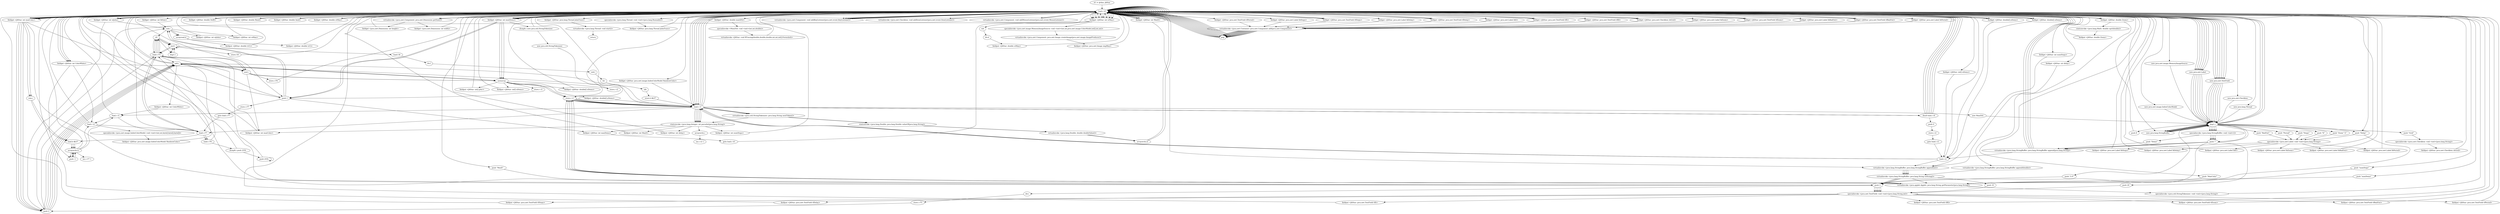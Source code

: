 digraph "" {
    "r0 := @this: J4Star"
    "load.r r0"
    "r0 := @this: J4Star"->"load.r r0";
    "load.r r0"->"load.r r0";
    "virtualinvoke <java.awt.Component: java.awt.Dimension getSize()>"
    "load.r r0"->"virtualinvoke <java.awt.Component: java.awt.Dimension getSize()>";
    "fieldget <java.awt.Dimension: int height>"
    "virtualinvoke <java.awt.Component: java.awt.Dimension getSize()>"->"fieldget <java.awt.Dimension: int height>";
    "fieldget <java.awt.Dimension: int height>"->"load.r r0";
    "fieldget <J4Star: int lbSize>"
    "load.r r0"->"fieldget <J4Star: int lbSize>";
    "sub.i"
    "fieldget <J4Star: int lbSize>"->"sub.i";
    "fieldput <J4Star: int wJulia>"
    "sub.i"->"fieldput <J4Star: int wJulia>";
    "fieldput <J4Star: int wJulia>"->"load.r r0";
    "load.r r0"->"load.r r0";
    "load.r r0"->"virtualinvoke <java.awt.Component: java.awt.Dimension getSize()>";
    "fieldget <java.awt.Dimension: int width>"
    "virtualinvoke <java.awt.Component: java.awt.Dimension getSize()>"->"fieldget <java.awt.Dimension: int width>";
    "fieldget <java.awt.Dimension: int width>"->"load.r r0";
    "fieldget <J4Star: int wJulia>"
    "load.r r0"->"fieldget <J4Star: int wJulia>";
    "fieldget <J4Star: int wJulia>"->"sub.i";
    "fieldput <J4Star: int wMan>"
    "sub.i"->"fieldput <J4Star: int wMan>";
    "fieldput <J4Star: int wMan>"->"load.r r0";
    "load.r r0"->"load.r r0";
    "load.r r0"->"fieldget <J4Star: int wJulia>";
    "fieldget <J4Star: int wJulia>"->"load.r r0";
    "load.r r0"->"fieldget <J4Star: int wJulia>";
    "push 2"
    "fieldget <J4Star: int wJulia>"->"push 2";
    "add.i"
    "push 2"->"add.i";
    "mul.i"
    "add.i"->"mul.i";
    "newarray"
    "mul.i"->"newarray";
    "fieldput <J4Star: int[] pArr>"
    "newarray"->"fieldput <J4Star: int[] pArr>";
    "fieldput <J4Star: int[] pArr>"->"load.r r0";
    "push \"MaxIt\""
    "load.r r0"->"push \"MaxIt\"";
    "virtualinvoke <java.applet.Applet: java.lang.String getParameter(java.lang.String)>"
    "push \"MaxIt\""->"virtualinvoke <java.applet.Applet: java.lang.String getParameter(java.lang.String)>";
    "store.r r1"
    "virtualinvoke <java.applet.Applet: java.lang.String getParameter(java.lang.String)>"->"store.r r1";
    "load.r r1"
    "store.r r1"->"load.r r1";
    "ifnull load.r r0"
    "load.r r1"->"ifnull load.r r0";
    "ifnull load.r r0"->"load.r r0";
    "load.r r0"->"load.r r1";
    "staticinvoke <java.lang.Integer: int parseInt(java.lang.String)>"
    "load.r r1"->"staticinvoke <java.lang.Integer: int parseInt(java.lang.String)>";
    "fieldput <J4Star: int MaxIt>"
    "staticinvoke <java.lang.Integer: int parseInt(java.lang.String)>"->"fieldput <J4Star: int MaxIt>";
    "fieldput <J4Star: int MaxIt>"->"load.r r0";
    "push \"MaxColor\""
    "load.r r0"->"push \"MaxColor\"";
    "push \"MaxColor\""->"virtualinvoke <java.applet.Applet: java.lang.String getParameter(java.lang.String)>";
    "virtualinvoke <java.applet.Applet: java.lang.String getParameter(java.lang.String)>"->"store.r r1";
    "store.r r1"->"load.r r1";
    "load.r r1"->"ifnull load.r r0";
    "ifnull load.r r0"->"load.r r0";
    "load.r r0"->"load.r r1";
    "load.r r1"->"staticinvoke <java.lang.Integer: int parseInt(java.lang.String)>";
    "fieldput <J4Star: int maxColor>"
    "staticinvoke <java.lang.Integer: int parseInt(java.lang.String)>"->"fieldput <J4Star: int maxColor>";
    "fieldput <J4Star: int maxColor>"->"load.r r0";
    "push \"Delay\""
    "load.r r0"->"push \"Delay\"";
    "push \"Delay\""->"virtualinvoke <java.applet.Applet: java.lang.String getParameter(java.lang.String)>";
    "virtualinvoke <java.applet.Applet: java.lang.String getParameter(java.lang.String)>"->"store.r r1";
    "store.r r1"->"load.r r1";
    "load.r r1"->"ifnull load.r r0";
    "ifnull load.r r0"->"load.r r0";
    "load.r r0"->"load.r r1";
    "load.r r1"->"staticinvoke <java.lang.Integer: int parseInt(java.lang.String)>";
    "fieldput <J4Star: int delay>"
    "staticinvoke <java.lang.Integer: int parseInt(java.lang.String)>"->"fieldput <J4Star: int delay>";
    "fieldput <J4Star: int delay>"->"load.r r0";
    "push \"numSteps\""
    "load.r r0"->"push \"numSteps\"";
    "push \"numSteps\""->"virtualinvoke <java.applet.Applet: java.lang.String getParameter(java.lang.String)>";
    "virtualinvoke <java.applet.Applet: java.lang.String getParameter(java.lang.String)>"->"store.r r1";
    "store.r r1"->"load.r r1";
    "load.r r1"->"ifnull load.r r0";
    "ifnull load.r r0"->"load.r r0";
    "load.r r0"->"load.r r1";
    "load.r r1"->"staticinvoke <java.lang.Integer: int parseInt(java.lang.String)>";
    "fieldput <J4Star: int numSteps>"
    "staticinvoke <java.lang.Integer: int parseInt(java.lang.String)>"->"fieldput <J4Star: int numSteps>";
    "fieldput <J4Star: int numSteps>"->"load.r r0";
    "push \"maxDemo\""
    "load.r r0"->"push \"maxDemo\"";
    "push \"maxDemo\""->"virtualinvoke <java.applet.Applet: java.lang.String getParameter(java.lang.String)>";
    "virtualinvoke <java.applet.Applet: java.lang.String getParameter(java.lang.String)>"->"store.r r1";
    "store.r r1"->"load.r r1";
    "load.r r1"->"ifnull load.r r0";
    "ifnull load.r r0"->"load.r r0";
    "load.r r0"->"load.r r1";
    "load.r r1"->"staticinvoke <java.lang.Integer: int parseInt(java.lang.String)>";
    "fieldput <J4Star: int maxDemo>"
    "staticinvoke <java.lang.Integer: int parseInt(java.lang.String)>"->"fieldput <J4Star: int maxDemo>";
    "goto load.r r0"
    "fieldput <J4Star: int maxDemo>"->"goto load.r r0";
    "goto load.r r0"->"load.r r0";
    "load.r r0"->"load.r r0";
    "fieldget <J4Star: int maxDemo>"
    "load.r r0"->"fieldget <J4Star: int maxDemo>";
    "fieldget <J4Star: int maxDemo>"->"newarray";
    "fieldput <J4Star: int[] nDemo>"
    "newarray"->"fieldput <J4Star: int[] nDemo>";
    "fieldput <J4Star: int[] nDemo>"->"load.r r0";
    "load.r r0"->"load.r r0";
    "load.r r0"->"fieldget <J4Star: int maxDemo>";
    "fieldget <J4Star: int maxDemo>"->"newarray";
    "fieldput <J4Star: double[] xDemo>"
    "newarray"->"fieldput <J4Star: double[] xDemo>";
    "fieldput <J4Star: double[] xDemo>"->"load.r r0";
    "load.r r0"->"load.r r0";
    "load.r r0"->"fieldget <J4Star: int maxDemo>";
    "fieldget <J4Star: int maxDemo>"->"newarray";
    "fieldput <J4Star: double[] yDemo>"
    "newarray"->"fieldput <J4Star: double[] yDemo>";
    "fieldput <J4Star: double[] yDemo>"->"load.r r1";
    "load.r r1"->"ifnull load.r r0";
    "push 0"
    "ifnull load.r r0"->"push 0";
    "store.i r2"
    "push 0"->"store.i r2";
    "goto load.i r2"
    "store.i r2"->"goto load.i r2";
    "load.i r2"
    "goto load.i r2"->"load.i r2";
    "load.i r2"->"load.r r0";
    "load.r r0"->"fieldget <J4Star: int maxDemo>";
    "ifcmplt.i new java.util.StringTokenizer"
    "fieldget <J4Star: int maxDemo>"->"ifcmplt.i new java.util.StringTokenizer";
    "ifcmplt.i new java.util.StringTokenizer"->"load.r r0";
    "load.r r0"->"load.r r0";
    "fieldget <J4Star: double[] xDemo>"
    "load.r r0"->"fieldget <J4Star: double[] xDemo>";
    "fieldget <J4Star: double[] xDemo>"->"load.r r0";
    "load.r r0"->"fieldget <J4Star: int maxDemo>";
    "push 1"
    "fieldget <J4Star: int maxDemo>"->"push 1";
    "push 1"->"sub.i";
    "arrayread.d"
    "sub.i"->"arrayread.d";
    "fieldput <J4Star: double trCr>"
    "arrayread.d"->"fieldput <J4Star: double trCr>";
    "fieldput <J4Star: double trCr>"->"load.r r0";
    "load.r r0"->"load.r r0";
    "fieldget <J4Star: double[] yDemo>"
    "load.r r0"->"fieldget <J4Star: double[] yDemo>";
    "fieldget <J4Star: double[] yDemo>"->"load.r r0";
    "load.r r0"->"fieldget <J4Star: int maxDemo>";
    "fieldget <J4Star: int maxDemo>"->"push 1";
    "push 1"->"sub.i";
    "sub.i"->"arrayread.d";
    "fieldput <J4Star: double trCi>"
    "arrayread.d"->"fieldput <J4Star: double trCi>";
    "fieldput <J4Star: double trCi>"->"load.r r0";
    "fieldget <J4Star: int maxColor>"
    "load.r r0"->"fieldget <J4Star: int maxColor>";
    "push 3"
    "fieldget <J4Star: int maxColor>"->"push 3";
    "div.i"
    "push 3"->"div.i";
    "store.i i75"
    "div.i"->"store.i i75";
    "store.i i75"->"push 2";
    "load.i i75"
    "push 2"->"load.i i75";
    "load.i i75"->"mul.i";
    "store.i i76"
    "mul.i"->"store.i i76";
    "store.i i76"->"load.r r0";
    "load.r r0"->"push 3";
    "push 3"->"load.i i75";
    "load.i i75"->"mul.i";
    "mul.i"->"fieldput <J4Star: int maxColor>";
    "fieldput <J4Star: int maxColor>"->"load.i i75";
    "i2l"
    "load.i i75"->"i2l";
    "i2l"->"load.i i75";
    "load.i i75"->"i2l";
    "mul.l"
    "i2l"->"mul.l";
    "mul.l"->"load.i i75";
    "load.i i75"->"i2l";
    "i2l"->"mul.l";
    "mul.l"->"load.i i75";
    "load.i i75"->"i2l";
    "i2l"->"mul.l";
    "store.l l0"
    "mul.l"->"store.l l0";
    "store.l l0"->"load.r r0";
    "load.r r0"->"fieldget <J4Star: int maxColor>";
    "fieldget <J4Star: int maxColor>"->"push 2";
    "push 2"->"add.i";
    "add.i"->"newarray";
    "newarray"->"store.r r1";
    "store.r r1"->"load.r r0";
    "load.r r0"->"fieldget <J4Star: int maxColor>";
    "fieldget <J4Star: int maxColor>"->"push 2";
    "push 2"->"add.i";
    "add.i"->"newarray";
    "store.r r2"
    "newarray"->"store.r r2";
    "store.r r2"->"load.r r0";
    "load.r r0"->"fieldget <J4Star: int maxColor>";
    "fieldget <J4Star: int maxColor>"->"push 2";
    "push 2"->"add.i";
    "add.i"->"newarray";
    "store.r r3"
    "newarray"->"store.r r3";
    "store.r r3"->"push 1";
    "store.i i77"
    "push 1"->"store.i i77";
    "goto load.i i77"
    "store.i i77"->"goto load.i i77";
    "load.i i77"
    "goto load.i i77"->"load.i i77";
    "load.i i76"
    "load.i i77"->"load.i i76";
    "ifcmplt.i push 255L"
    "load.i i76"->"ifcmplt.i push 255L";
    "ifcmplt.i push 255L"->"load.r r0";
    "load.r r0"->"load.r r0";
    "load.r r0"->"fieldget <J4Star: int maxColor>";
    "fieldget <J4Star: int maxColor>"->"push 1";
    "push 1"->"add.i";
    "fieldput <J4Star: int ColorWhite>"
    "add.i"->"fieldput <J4Star: int ColorWhite>";
    "load.r r3"
    "fieldput <J4Star: int ColorWhite>"->"load.r r3";
    "load.r r3"->"load.r r0";
    "fieldget <J4Star: int ColorWhite>"
    "load.r r0"->"fieldget <J4Star: int ColorWhite>";
    "load.r r2"
    "fieldget <J4Star: int ColorWhite>"->"load.r r2";
    "load.r r2"->"load.r r0";
    "load.r r0"->"fieldget <J4Star: int ColorWhite>";
    "fieldget <J4Star: int ColorWhite>"->"load.r r1";
    "load.r r1"->"load.r r0";
    "load.r r0"->"fieldget <J4Star: int ColorWhite>";
    "push -1"
    "fieldget <J4Star: int ColorWhite>"->"push -1";
    "arraywrite.b"
    "push -1"->"arraywrite.b";
    "arraywrite.b"->"push -1";
    "push -1"->"arraywrite.b";
    "arraywrite.b"->"push -1";
    "push -1"->"arraywrite.b";
    "arraywrite.b"->"load.r r0";
    "new java.awt.image.IndexColorModel"
    "load.r r0"->"new java.awt.image.IndexColorModel";
    "dup1.r"
    "new java.awt.image.IndexColorModel"->"dup1.r";
    "push 8"
    "dup1.r"->"push 8";
    "push 8"->"load.r r0";
    "load.r r0"->"fieldget <J4Star: int maxColor>";
    "fieldget <J4Star: int maxColor>"->"push 2";
    "push 2"->"add.i";
    "add.i"->"load.r r1";
    "load.r r1"->"load.r r3";
    "load.r r3"->"load.r r2";
    "specialinvoke <java.awt.image.IndexColorModel: void <init>(int,int,byte[],byte[],byte[])>"
    "load.r r2"->"specialinvoke <java.awt.image.IndexColorModel: void <init>(int,int,byte[],byte[],byte[])>";
    "fieldput <J4Star: java.awt.image.IndexColorModel RainbowColor>"
    "specialinvoke <java.awt.image.IndexColorModel: void <init>(int,int,byte[],byte[],byte[])>"->"fieldput <J4Star: java.awt.image.IndexColorModel RainbowColor>";
    "fieldput <J4Star: java.awt.image.IndexColorModel RainbowColor>"->"load.r r0";
    "load.r r0"->"load.r r0";
    "fieldget <J4Star: double DelR>"
    "load.r r0"->"fieldget <J4Star: double DelR>";
    "fieldget <J4Star: double DelR>"->"load.r r0";
    "fieldget <J4Star: int wMan>"
    "load.r r0"->"fieldget <J4Star: int wMan>";
    "i2d"
    "fieldget <J4Star: int wMan>"->"i2d";
    "div.d"
    "i2d"->"div.d";
    "fieldput <J4Star: double stMan>"
    "div.d"->"fieldput <J4Star: double stMan>";
    "fieldput <J4Star: double stMan>"->"load.r r0";
    "load.r r0"->"load.r r0";
    "fieldget <J4Star: double Rmid>"
    "load.r r0"->"fieldget <J4Star: double Rmid>";
    "fieldget <J4Star: double Rmid>"->"load.r r0";
    "fieldget <J4Star: double Imid>"
    "load.r r0"->"fieldget <J4Star: double Imid>";
    "fieldget <J4Star: double Imid>"->"load.r r0";
    "fieldget <J4Star: double stMan>"
    "load.r r0"->"fieldget <J4Star: double stMan>";
    "fieldget <J4Star: double stMan>"->"load.r r0";
    "load.r r0"->"fieldget <J4Star: int wMan>";
    "fieldget <J4Star: int wMan>"->"load.r r0";
    "load.r r0"->"fieldget <J4Star: int wMan>";
    "fieldget <J4Star: int wMan>"->"load.r r0";
    "load.r r0"->"fieldget <J4Star: int wMan>";
    "fieldget <J4Star: int wMan>"->"load.r r0";
    "load.r r0"->"fieldget <J4Star: int wMan>";
    "fieldget <J4Star: int wMan>"->"push 2";
    "push 2"->"add.i";
    "add.i"->"mul.i";
    "mul.i"->"newarray";
    "newarray"->"store.r r1";
    "store.r r1"->"load.r r1";
    "new ManZ4A"
    "load.r r1"->"new ManZ4A";
    "new ManZ4A"->"dup1.r";
    "dup1.r"->"load.r r0";
    "fieldget <J4Star: int MaxIt>"
    "load.r r0"->"fieldget <J4Star: int MaxIt>";
    "fieldget <J4Star: int MaxIt>"->"load.r r0";
    "load.r r0"->"fieldget <J4Star: int maxColor>";
    "fieldget <J4Star: int maxColor>"->"load.r r0";
    "fieldget <J4Star: double maxIZI2>"
    "load.r r0"->"fieldget <J4Star: double maxIZI2>";
    "specialinvoke <ManZ4A: void <init>(int,int,double)>"
    "fieldget <J4Star: double maxIZI2>"->"specialinvoke <ManZ4A: void <init>(int,int,double)>";
    "virtualinvoke <J4Star: void BTracing(double,double,double,int,int,int[],FormulaA)>"
    "specialinvoke <ManZ4A: void <init>(int,int,double)>"->"virtualinvoke <J4Star: void BTracing(double,double,double,int,int,int[],FormulaA)>";
    "virtualinvoke <J4Star: void BTracing(double,double,double,int,int,int[],FormulaA)>"->"load.r r0";
    "load.r r0"->"load.r r0";
    "new java.awt.image.MemoryImageSource"
    "load.r r0"->"new java.awt.image.MemoryImageSource";
    "new java.awt.image.MemoryImageSource"->"dup1.r";
    "dup1.r"->"load.r r0";
    "load.r r0"->"fieldget <J4Star: int wMan>";
    "fieldget <J4Star: int wMan>"->"load.r r0";
    "load.r r0"->"fieldget <J4Star: int wMan>";
    "fieldget <J4Star: int wMan>"->"load.r r0";
    "fieldget <J4Star: java.awt.image.IndexColorModel RainbowColor>"
    "load.r r0"->"fieldget <J4Star: java.awt.image.IndexColorModel RainbowColor>";
    "fieldget <J4Star: java.awt.image.IndexColorModel RainbowColor>"->"load.r r1";
    "load.r r1"->"load.r r0";
    "load.r r0"->"fieldget <J4Star: int wMan>";
    "fieldget <J4Star: int wMan>"->"load.r r0";
    "load.r r0"->"fieldget <J4Star: int wMan>";
    "specialinvoke <java.awt.image.MemoryImageSource: void <init>(int,int,java.awt.image.ColorModel,int[],int,int)>"
    "fieldget <J4Star: int wMan>"->"specialinvoke <java.awt.image.MemoryImageSource: void <init>(int,int,java.awt.image.ColorModel,int[],int,int)>";
    "virtualinvoke <java.awt.Component: java.awt.Image createImage(java.awt.image.ImageProducer)>"
    "specialinvoke <java.awt.image.MemoryImageSource: void <init>(int,int,java.awt.image.ColorModel,int[],int,int)>"->"virtualinvoke <java.awt.Component: java.awt.Image createImage(java.awt.image.ImageProducer)>";
    "fieldput <J4Star: java.awt.Image imgMan>"
    "virtualinvoke <java.awt.Component: java.awt.Image createImage(java.awt.image.ImageProducer)>"->"fieldput <J4Star: java.awt.Image imgMan>";
    "fieldput <J4Star: java.awt.Image imgMan>"->"load.r r0";
    "new java.awt.Label"
    "load.r r0"->"new java.awt.Label";
    "new java.awt.Label"->"dup1.r";
    "push \"Steps\""
    "dup1.r"->"push \"Steps\"";
    "specialinvoke <java.awt.Label: void <init>(java.lang.String)>"
    "push \"Steps\""->"specialinvoke <java.awt.Label: void <init>(java.lang.String)>";
    "fieldput <J4Star: java.awt.Label lbSteps>"
    "specialinvoke <java.awt.Label: void <init>(java.lang.String)>"->"fieldput <J4Star: java.awt.Label lbSteps>";
    "fieldput <J4Star: java.awt.Label lbSteps>"->"load.r r0";
    "load.r r0"->"load.r r0";
    "fieldget <J4Star: java.awt.Label lbSteps>"
    "load.r r0"->"fieldget <J4Star: java.awt.Label lbSteps>";
    "virtualinvoke <java.awt.Container: java.awt.Component add(java.awt.Component)>"
    "fieldget <J4Star: java.awt.Label lbSteps>"->"virtualinvoke <java.awt.Container: java.awt.Component add(java.awt.Component)>";
    "pop"
    "virtualinvoke <java.awt.Container: java.awt.Component add(java.awt.Component)>"->"pop";
    "pop"->"load.r r0";
    "new java.awt.TextField"
    "load.r r0"->"new java.awt.TextField";
    "new java.awt.TextField"->"dup1.r";
    "new java.lang.StringBuffer"
    "dup1.r"->"new java.lang.StringBuffer";
    "new java.lang.StringBuffer"->"dup1.r";
    "specialinvoke <java.lang.StringBuffer: void <init>()>"
    "dup1.r"->"specialinvoke <java.lang.StringBuffer: void <init>()>";
    "push \"\""
    "specialinvoke <java.lang.StringBuffer: void <init>()>"->"push \"\"";
    "virtualinvoke <java.lang.StringBuffer: java.lang.StringBuffer append(java.lang.String)>"
    "push \"\""->"virtualinvoke <java.lang.StringBuffer: java.lang.StringBuffer append(java.lang.String)>";
    "virtualinvoke <java.lang.StringBuffer: java.lang.StringBuffer append(java.lang.String)>"->"load.r r0";
    "fieldget <J4Star: int numSteps>"
    "load.r r0"->"fieldget <J4Star: int numSteps>";
    "virtualinvoke <java.lang.StringBuffer: java.lang.StringBuffer append(int)>"
    "fieldget <J4Star: int numSteps>"->"virtualinvoke <java.lang.StringBuffer: java.lang.StringBuffer append(int)>";
    "virtualinvoke <java.lang.StringBuffer: java.lang.String toString()>"
    "virtualinvoke <java.lang.StringBuffer: java.lang.StringBuffer append(int)>"->"virtualinvoke <java.lang.StringBuffer: java.lang.String toString()>";
    "virtualinvoke <java.lang.StringBuffer: java.lang.String toString()>"->"push 3";
    "specialinvoke <java.awt.TextField: void <init>(java.lang.String,int)>"
    "push 3"->"specialinvoke <java.awt.TextField: void <init>(java.lang.String,int)>";
    "fieldput <J4Star: java.awt.TextField tfSteps>"
    "specialinvoke <java.awt.TextField: void <init>(java.lang.String,int)>"->"fieldput <J4Star: java.awt.TextField tfSteps>";
    "fieldput <J4Star: java.awt.TextField tfSteps>"->"load.r r0";
    "load.r r0"->"load.r r0";
    "fieldget <J4Star: java.awt.TextField tfSteps>"
    "load.r r0"->"fieldget <J4Star: java.awt.TextField tfSteps>";
    "fieldget <J4Star: java.awt.TextField tfSteps>"->"virtualinvoke <java.awt.Container: java.awt.Component add(java.awt.Component)>";
    "virtualinvoke <java.awt.Container: java.awt.Component add(java.awt.Component)>"->"pop";
    "pop"->"load.r r0";
    "load.r r0"->"new java.awt.Label";
    "new java.awt.Label"->"dup1.r";
    "dup1.r"->"push \"Delay\"";
    "push \"Delay\""->"specialinvoke <java.awt.Label: void <init>(java.lang.String)>";
    "fieldput <J4Star: java.awt.Label lbDelay>"
    "specialinvoke <java.awt.Label: void <init>(java.lang.String)>"->"fieldput <J4Star: java.awt.Label lbDelay>";
    "fieldput <J4Star: java.awt.Label lbDelay>"->"load.r r0";
    "load.r r0"->"load.r r0";
    "fieldget <J4Star: java.awt.Label lbDelay>"
    "load.r r0"->"fieldget <J4Star: java.awt.Label lbDelay>";
    "fieldget <J4Star: java.awt.Label lbDelay>"->"virtualinvoke <java.awt.Container: java.awt.Component add(java.awt.Component)>";
    "virtualinvoke <java.awt.Container: java.awt.Component add(java.awt.Component)>"->"pop";
    "pop"->"load.r r0";
    "load.r r0"->"new java.awt.TextField";
    "new java.awt.TextField"->"dup1.r";
    "dup1.r"->"new java.lang.StringBuffer";
    "new java.lang.StringBuffer"->"dup1.r";
    "dup1.r"->"specialinvoke <java.lang.StringBuffer: void <init>()>";
    "specialinvoke <java.lang.StringBuffer: void <init>()>"->"push \"\"";
    "push \"\""->"virtualinvoke <java.lang.StringBuffer: java.lang.StringBuffer append(java.lang.String)>";
    "virtualinvoke <java.lang.StringBuffer: java.lang.StringBuffer append(java.lang.String)>"->"load.r r0";
    "fieldget <J4Star: int delay>"
    "load.r r0"->"fieldget <J4Star: int delay>";
    "fieldget <J4Star: int delay>"->"virtualinvoke <java.lang.StringBuffer: java.lang.StringBuffer append(int)>";
    "virtualinvoke <java.lang.StringBuffer: java.lang.StringBuffer append(int)>"->"virtualinvoke <java.lang.StringBuffer: java.lang.String toString()>";
    "virtualinvoke <java.lang.StringBuffer: java.lang.String toString()>"->"push 3";
    "push 3"->"specialinvoke <java.awt.TextField: void <init>(java.lang.String,int)>";
    "fieldput <J4Star: java.awt.TextField tfDelay>"
    "specialinvoke <java.awt.TextField: void <init>(java.lang.String,int)>"->"fieldput <J4Star: java.awt.TextField tfDelay>";
    "fieldput <J4Star: java.awt.TextField tfDelay>"->"load.r r0";
    "load.r r0"->"load.r r0";
    "fieldget <J4Star: java.awt.TextField tfDelay>"
    "load.r r0"->"fieldget <J4Star: java.awt.TextField tfDelay>";
    "fieldget <J4Star: java.awt.TextField tfDelay>"->"virtualinvoke <java.awt.Container: java.awt.Component add(java.awt.Component)>";
    "virtualinvoke <java.awt.Container: java.awt.Component add(java.awt.Component)>"->"pop";
    "pop"->"load.r r0";
    "load.r r0"->"new java.awt.Label";
    "new java.awt.Label"->"dup1.r";
    "push \"It\""
    "dup1.r"->"push \"It\"";
    "push \"It\""->"specialinvoke <java.awt.Label: void <init>(java.lang.String)>";
    "fieldput <J4Star: java.awt.Label lbIt>"
    "specialinvoke <java.awt.Label: void <init>(java.lang.String)>"->"fieldput <J4Star: java.awt.Label lbIt>";
    "fieldput <J4Star: java.awt.Label lbIt>"->"load.r r0";
    "load.r r0"->"load.r r0";
    "fieldget <J4Star: java.awt.Label lbIt>"
    "load.r r0"->"fieldget <J4Star: java.awt.Label lbIt>";
    "fieldget <J4Star: java.awt.Label lbIt>"->"virtualinvoke <java.awt.Container: java.awt.Component add(java.awt.Component)>";
    "virtualinvoke <java.awt.Container: java.awt.Component add(java.awt.Component)>"->"pop";
    "pop"->"load.r r0";
    "load.r r0"->"new java.awt.TextField";
    "new java.awt.TextField"->"dup1.r";
    "dup1.r"->"new java.lang.StringBuffer";
    "new java.lang.StringBuffer"->"dup1.r";
    "dup1.r"->"specialinvoke <java.lang.StringBuffer: void <init>()>";
    "specialinvoke <java.lang.StringBuffer: void <init>()>"->"push \"\"";
    "push \"\""->"virtualinvoke <java.lang.StringBuffer: java.lang.StringBuffer append(java.lang.String)>";
    "virtualinvoke <java.lang.StringBuffer: java.lang.StringBuffer append(java.lang.String)>"->"load.r r0";
    "load.r r0"->"fieldget <J4Star: int MaxIt>";
    "fieldget <J4Star: int MaxIt>"->"virtualinvoke <java.lang.StringBuffer: java.lang.StringBuffer append(int)>";
    "virtualinvoke <java.lang.StringBuffer: java.lang.StringBuffer append(int)>"->"virtualinvoke <java.lang.StringBuffer: java.lang.String toString()>";
    "virtualinvoke <java.lang.StringBuffer: java.lang.String toString()>"->"push 3";
    "push 3"->"specialinvoke <java.awt.TextField: void <init>(java.lang.String,int)>";
    "fieldput <J4Star: java.awt.TextField tfIt>"
    "specialinvoke <java.awt.TextField: void <init>(java.lang.String,int)>"->"fieldput <J4Star: java.awt.TextField tfIt>";
    "fieldput <J4Star: java.awt.TextField tfIt>"->"load.r r0";
    "load.r r0"->"load.r r0";
    "fieldget <J4Star: java.awt.TextField tfIt>"
    "load.r r0"->"fieldget <J4Star: java.awt.TextField tfIt>";
    "fieldget <J4Star: java.awt.TextField tfIt>"->"virtualinvoke <java.awt.Container: java.awt.Component add(java.awt.Component)>";
    "virtualinvoke <java.awt.Container: java.awt.Component add(java.awt.Component)>"->"pop";
    "pop"->"load.r r0";
    "load.r r0"->"new java.awt.TextField";
    "new java.awt.TextField"->"dup1.r";
    "dup1.r"->"push \"\"";
    "push 20"
    "push \"\""->"push 20";
    "push 20"->"specialinvoke <java.awt.TextField: void <init>(java.lang.String,int)>";
    "fieldput <J4Star: java.awt.TextField tfRI>"
    "specialinvoke <java.awt.TextField: void <init>(java.lang.String,int)>"->"fieldput <J4Star: java.awt.TextField tfRI>";
    "fieldput <J4Star: java.awt.TextField tfRI>"->"load.r r0";
    "load.r r0"->"load.r r0";
    "fieldget <J4Star: java.awt.TextField tfRI>"
    "load.r r0"->"fieldget <J4Star: java.awt.TextField tfRI>";
    "fieldget <J4Star: java.awt.TextField tfRI>"->"virtualinvoke <java.awt.Container: java.awt.Component add(java.awt.Component)>";
    "virtualinvoke <java.awt.Container: java.awt.Component add(java.awt.Component)>"->"pop";
    "pop"->"load.r r0";
    "new java.awt.Checkbox"
    "load.r r0"->"new java.awt.Checkbox";
    "new java.awt.Checkbox"->"dup1.r";
    "push \"Grid\""
    "dup1.r"->"push \"Grid\"";
    "specialinvoke <java.awt.Checkbox: void <init>(java.lang.String)>"
    "push \"Grid\""->"specialinvoke <java.awt.Checkbox: void <init>(java.lang.String)>";
    "fieldput <J4Star: java.awt.Checkbox cbGrid>"
    "specialinvoke <java.awt.Checkbox: void <init>(java.lang.String)>"->"fieldput <J4Star: java.awt.Checkbox cbGrid>";
    "fieldput <J4Star: java.awt.Checkbox cbGrid>"->"load.r r0";
    "load.r r0"->"load.r r0";
    "fieldget <J4Star: java.awt.Checkbox cbGrid>"
    "load.r r0"->"fieldget <J4Star: java.awt.Checkbox cbGrid>";
    "fieldget <J4Star: java.awt.Checkbox cbGrid>"->"virtualinvoke <java.awt.Container: java.awt.Component add(java.awt.Component)>";
    "virtualinvoke <java.awt.Container: java.awt.Component add(java.awt.Component)>"->"pop";
    "pop"->"load.r r0";
    "load.r r0"->"new java.awt.Label";
    "new java.awt.Label"->"dup1.r";
    "push \"Zoom^2\""
    "dup1.r"->"push \"Zoom^2\"";
    "push \"Zoom^2\""->"specialinvoke <java.awt.Label: void <init>(java.lang.String)>";
    "fieldput <J4Star: java.awt.Label lbZoom>"
    "specialinvoke <java.awt.Label: void <init>(java.lang.String)>"->"fieldput <J4Star: java.awt.Label lbZoom>";
    "fieldput <J4Star: java.awt.Label lbZoom>"->"load.r r0";
    "load.r r0"->"load.r r0";
    "fieldget <J4Star: java.awt.Label lbZoom>"
    "load.r r0"->"fieldget <J4Star: java.awt.Label lbZoom>";
    "fieldget <J4Star: java.awt.Label lbZoom>"->"virtualinvoke <java.awt.Container: java.awt.Component add(java.awt.Component)>";
    "virtualinvoke <java.awt.Container: java.awt.Component add(java.awt.Component)>"->"pop";
    "pop"->"load.r r0";
    "load.r r0"->"new java.awt.TextField";
    "new java.awt.TextField"->"dup1.r";
    "dup1.r"->"new java.lang.StringBuffer";
    "new java.lang.StringBuffer"->"dup1.r";
    "dup1.r"->"specialinvoke <java.lang.StringBuffer: void <init>()>";
    "specialinvoke <java.lang.StringBuffer: void <init>()>"->"push \"\"";
    "push \"\""->"virtualinvoke <java.lang.StringBuffer: java.lang.StringBuffer append(java.lang.String)>";
    "virtualinvoke <java.lang.StringBuffer: java.lang.StringBuffer append(java.lang.String)>"->"load.r r0";
    "fieldget <J4Star: double Zoom>"
    "load.r r0"->"fieldget <J4Star: double Zoom>";
    "virtualinvoke <java.lang.StringBuffer: java.lang.StringBuffer append(double)>"
    "fieldget <J4Star: double Zoom>"->"virtualinvoke <java.lang.StringBuffer: java.lang.StringBuffer append(double)>";
    "virtualinvoke <java.lang.StringBuffer: java.lang.StringBuffer append(double)>"->"virtualinvoke <java.lang.StringBuffer: java.lang.String toString()>";
    "push 10"
    "virtualinvoke <java.lang.StringBuffer: java.lang.String toString()>"->"push 10";
    "push 10"->"specialinvoke <java.awt.TextField: void <init>(java.lang.String,int)>";
    "fieldput <J4Star: java.awt.TextField tfZoom>"
    "specialinvoke <java.awt.TextField: void <init>(java.lang.String,int)>"->"fieldput <J4Star: java.awt.TextField tfZoom>";
    "fieldput <J4Star: java.awt.TextField tfZoom>"->"load.r r0";
    "load.r r0"->"load.r r0";
    "fieldget <J4Star: java.awt.TextField tfZoom>"
    "load.r r0"->"fieldget <J4Star: java.awt.TextField tfZoom>";
    "fieldget <J4Star: java.awt.TextField tfZoom>"->"virtualinvoke <java.awt.Container: java.awt.Component add(java.awt.Component)>";
    "virtualinvoke <java.awt.Container: java.awt.Component add(java.awt.Component)>"->"pop";
    "pop"->"load.r r0";
    "load.r r0"->"load.r r0";
    "load.r r0"->"fieldget <J4Star: double Zoom>";
    "staticinvoke <java.lang.Math: double sqrt(double)>"
    "fieldget <J4Star: double Zoom>"->"staticinvoke <java.lang.Math: double sqrt(double)>";
    "fieldput <J4Star: double Zoom>"
    "staticinvoke <java.lang.Math: double sqrt(double)>"->"fieldput <J4Star: double Zoom>";
    "fieldput <J4Star: double Zoom>"->"load.r r0";
    "load.r r0"->"new java.awt.Label";
    "new java.awt.Label"->"dup1.r";
    "push \"BailOut\""
    "dup1.r"->"push \"BailOut\"";
    "push \"BailOut\""->"specialinvoke <java.awt.Label: void <init>(java.lang.String)>";
    "fieldput <J4Star: java.awt.Label lbBailOut>"
    "specialinvoke <java.awt.Label: void <init>(java.lang.String)>"->"fieldput <J4Star: java.awt.Label lbBailOut>";
    "fieldput <J4Star: java.awt.Label lbBailOut>"->"load.r r0";
    "load.r r0"->"load.r r0";
    "fieldget <J4Star: java.awt.Label lbBailOut>"
    "load.r r0"->"fieldget <J4Star: java.awt.Label lbBailOut>";
    "fieldget <J4Star: java.awt.Label lbBailOut>"->"virtualinvoke <java.awt.Container: java.awt.Component add(java.awt.Component)>";
    "virtualinvoke <java.awt.Container: java.awt.Component add(java.awt.Component)>"->"pop";
    "pop"->"load.r r0";
    "load.r r0"->"new java.awt.TextField";
    "new java.awt.TextField"->"dup1.r";
    "push \"2.0\""
    "dup1.r"->"push \"2.0\"";
    "push \"2.0\""->"push 3";
    "push 3"->"specialinvoke <java.awt.TextField: void <init>(java.lang.String,int)>";
    "fieldput <J4Star: java.awt.TextField tfBailOut>"
    "specialinvoke <java.awt.TextField: void <init>(java.lang.String,int)>"->"fieldput <J4Star: java.awt.TextField tfBailOut>";
    "fieldput <J4Star: java.awt.TextField tfBailOut>"->"load.r r0";
    "load.r r0"->"load.r r0";
    "fieldget <J4Star: java.awt.TextField tfBailOut>"
    "load.r r0"->"fieldget <J4Star: java.awt.TextField tfBailOut>";
    "fieldget <J4Star: java.awt.TextField tfBailOut>"->"virtualinvoke <java.awt.Container: java.awt.Component add(java.awt.Component)>";
    "virtualinvoke <java.awt.Container: java.awt.Component add(java.awt.Component)>"->"pop";
    "pop"->"load.r r0";
    "load.r r0"->"new java.awt.Label";
    "new java.awt.Label"->"dup1.r";
    "push \"Period\""
    "dup1.r"->"push \"Period\"";
    "push \"Period\""->"specialinvoke <java.awt.Label: void <init>(java.lang.String)>";
    "fieldput <J4Star: java.awt.Label lbPeriod>"
    "specialinvoke <java.awt.Label: void <init>(java.lang.String)>"->"fieldput <J4Star: java.awt.Label lbPeriod>";
    "fieldput <J4Star: java.awt.Label lbPeriod>"->"load.r r0";
    "load.r r0"->"load.r r0";
    "fieldget <J4Star: java.awt.Label lbPeriod>"
    "load.r r0"->"fieldget <J4Star: java.awt.Label lbPeriod>";
    "fieldget <J4Star: java.awt.Label lbPeriod>"->"virtualinvoke <java.awt.Container: java.awt.Component add(java.awt.Component)>";
    "virtualinvoke <java.awt.Container: java.awt.Component add(java.awt.Component)>"->"pop";
    "pop"->"load.r r0";
    "load.r r0"->"new java.awt.TextField";
    "new java.awt.TextField"->"dup1.r";
    "dup1.r"->"push \"\"";
    "push \"\""->"push 3";
    "push 3"->"specialinvoke <java.awt.TextField: void <init>(java.lang.String,int)>";
    "fieldput <J4Star: java.awt.TextField tfPeriod>"
    "specialinvoke <java.awt.TextField: void <init>(java.lang.String,int)>"->"fieldput <J4Star: java.awt.TextField tfPeriod>";
    "fieldput <J4Star: java.awt.TextField tfPeriod>"->"load.r r0";
    "load.r r0"->"load.r r0";
    "fieldget <J4Star: java.awt.TextField tfPeriod>"
    "load.r r0"->"fieldget <J4Star: java.awt.TextField tfPeriod>";
    "fieldget <J4Star: java.awt.TextField tfPeriod>"->"virtualinvoke <java.awt.Container: java.awt.Component add(java.awt.Component)>";
    "virtualinvoke <java.awt.Container: java.awt.Component add(java.awt.Component)>"->"pop";
    "pop"->"load.r r0";
    "load.r r0"->"fieldget <J4Star: java.awt.TextField tfSteps>";
    "fieldget <J4Star: java.awt.TextField tfSteps>"->"load.r r0";
    "virtualinvoke <java.awt.Component: void addKeyListener(java.awt.event.KeyListener)>"
    "load.r r0"->"virtualinvoke <java.awt.Component: void addKeyListener(java.awt.event.KeyListener)>";
    "virtualinvoke <java.awt.Component: void addKeyListener(java.awt.event.KeyListener)>"->"load.r r0";
    "load.r r0"->"fieldget <J4Star: java.awt.TextField tfDelay>";
    "fieldget <J4Star: java.awt.TextField tfDelay>"->"load.r r0";
    "load.r r0"->"virtualinvoke <java.awt.Component: void addKeyListener(java.awt.event.KeyListener)>";
    "virtualinvoke <java.awt.Component: void addKeyListener(java.awt.event.KeyListener)>"->"load.r r0";
    "load.r r0"->"fieldget <J4Star: java.awt.TextField tfZoom>";
    "fieldget <J4Star: java.awt.TextField tfZoom>"->"load.r r0";
    "load.r r0"->"virtualinvoke <java.awt.Component: void addKeyListener(java.awt.event.KeyListener)>";
    "virtualinvoke <java.awt.Component: void addKeyListener(java.awt.event.KeyListener)>"->"load.r r0";
    "load.r r0"->"fieldget <J4Star: java.awt.TextField tfBailOut>";
    "fieldget <J4Star: java.awt.TextField tfBailOut>"->"load.r r0";
    "load.r r0"->"virtualinvoke <java.awt.Component: void addKeyListener(java.awt.event.KeyListener)>";
    "virtualinvoke <java.awt.Component: void addKeyListener(java.awt.event.KeyListener)>"->"load.r r0";
    "load.r r0"->"fieldget <J4Star: java.awt.TextField tfIt>";
    "fieldget <J4Star: java.awt.TextField tfIt>"->"load.r r0";
    "load.r r0"->"virtualinvoke <java.awt.Component: void addKeyListener(java.awt.event.KeyListener)>";
    "virtualinvoke <java.awt.Component: void addKeyListener(java.awt.event.KeyListener)>"->"load.r r0";
    "load.r r0"->"fieldget <J4Star: java.awt.Checkbox cbGrid>";
    "fieldget <J4Star: java.awt.Checkbox cbGrid>"->"load.r r0";
    "virtualinvoke <java.awt.Checkbox: void addItemListener(java.awt.event.ItemListener)>"
    "load.r r0"->"virtualinvoke <java.awt.Checkbox: void addItemListener(java.awt.event.ItemListener)>";
    "virtualinvoke <java.awt.Checkbox: void addItemListener(java.awt.event.ItemListener)>"->"load.r r0";
    "load.r r0"->"load.r r0";
    "virtualinvoke <java.awt.Component: void addMouseListener(java.awt.event.MouseListener)>"
    "load.r r0"->"virtualinvoke <java.awt.Component: void addMouseListener(java.awt.event.MouseListener)>";
    "virtualinvoke <java.awt.Component: void addMouseListener(java.awt.event.MouseListener)>"->"load.r r0";
    "new java.lang.Thread"
    "load.r r0"->"new java.lang.Thread";
    "new java.lang.Thread"->"dup1.r";
    "dup1.r"->"load.r r0";
    "specialinvoke <java.lang.Thread: void <init>(java.lang.Runnable)>"
    "load.r r0"->"specialinvoke <java.lang.Thread: void <init>(java.lang.Runnable)>";
    "fieldput <J4Star: java.lang.Thread JuliaTrace>"
    "specialinvoke <java.lang.Thread: void <init>(java.lang.Runnable)>"->"fieldput <J4Star: java.lang.Thread JuliaTrace>";
    "fieldput <J4Star: java.lang.Thread JuliaTrace>"->"load.r r0";
    "fieldget <J4Star: java.lang.Thread JuliaTrace>"
    "load.r r0"->"fieldget <J4Star: java.lang.Thread JuliaTrace>";
    "virtualinvoke <java.lang.Thread: void start()>"
    "fieldget <J4Star: java.lang.Thread JuliaTrace>"->"virtualinvoke <java.lang.Thread: void start()>";
    "return"
    "virtualinvoke <java.lang.Thread: void start()>"->"return";
    "push 255L"
    "ifcmplt.i push 255L"->"push 255L";
    "push 255L"->"push 255L";
    "push 255L"->"load.i i75";
    "load.i i75"->"load.i i77";
    "load.i i77"->"sub.i";
    "sub.i"->"i2l";
    "dup1.l"
    "i2l"->"dup1.l";
    "dup1.l"->"mul.l";
    "mul.l"->"dup1.l";
    "dup1.l"->"mul.l";
    "mul.l"->"mul.l";
    "load.l l0"
    "mul.l"->"load.l l0";
    "div.l"
    "load.l l0"->"div.l";
    "sub.l"
    "div.l"->"sub.l";
    "l2i"
    "sub.l"->"l2i";
    "i2b"
    "l2i"->"i2b";
    "store.b $b37"
    "i2b"->"store.b $b37";
    "store.b $b37"->"load.r r1";
    "load.r r1"->"load.i i77";
    "load.i i77"->"load.i i76";
    "load.i i76"->"add.i";
    "add.i"->"load.r r0";
    "load.r r0"->"fieldget <J4Star: int maxColor>";
    "rem.i"
    "fieldget <J4Star: int maxColor>"->"rem.i";
    "load.b $b37"
    "rem.i"->"load.b $b37";
    "load.b $b37"->"arraywrite.b";
    "arraywrite.b"->"load.r r2";
    "load.r r2"->"load.i i77";
    "load.i i77"->"load.i i75";
    "load.i i75"->"add.i";
    "add.i"->"load.r r0";
    "load.r r0"->"fieldget <J4Star: int maxColor>";
    "fieldget <J4Star: int maxColor>"->"rem.i";
    "rem.i"->"load.b $b37";
    "load.b $b37"->"arraywrite.b";
    "arraywrite.b"->"load.r r3";
    "load.r r3"->"load.i i77";
    "load.i i77"->"load.b $b37";
    "load.b $b37"->"arraywrite.b";
    "inc.i i77 1"
    "arraywrite.b"->"inc.i i77 1";
    "new java.util.StringTokenizer"
    "ifcmplt.i new java.util.StringTokenizer"->"new java.util.StringTokenizer";
    "new java.util.StringTokenizer"->"store.r r1";
    "store.r r1"->"load.r r1";
    "load.r r1"->"load.r r0";
    "load.r r0"->"new java.lang.StringBuffer";
    "new java.lang.StringBuffer"->"dup1.r";
    "dup1.r"->"specialinvoke <java.lang.StringBuffer: void <init>()>";
    "push \"Demo\""
    "specialinvoke <java.lang.StringBuffer: void <init>()>"->"push \"Demo\"";
    "push \"Demo\""->"virtualinvoke <java.lang.StringBuffer: java.lang.StringBuffer append(java.lang.String)>";
    "virtualinvoke <java.lang.StringBuffer: java.lang.StringBuffer append(java.lang.String)>"->"load.i r2";
    "load.i r2"->"virtualinvoke <java.lang.StringBuffer: java.lang.StringBuffer append(int)>";
    "virtualinvoke <java.lang.StringBuffer: java.lang.StringBuffer append(int)>"->"virtualinvoke <java.lang.StringBuffer: java.lang.String toString()>";
    "virtualinvoke <java.lang.StringBuffer: java.lang.String toString()>"->"virtualinvoke <java.applet.Applet: java.lang.String getParameter(java.lang.String)>";
    "specialinvoke <java.util.StringTokenizer: void <init>(java.lang.String)>"
    "virtualinvoke <java.applet.Applet: java.lang.String getParameter(java.lang.String)>"->"specialinvoke <java.util.StringTokenizer: void <init>(java.lang.String)>";
    "specialinvoke <java.util.StringTokenizer: void <init>(java.lang.String)>"->"load.r r0";
    "load.r r0"->"fieldget <J4Star: double[] xDemo>";
    "fieldget <J4Star: double[] xDemo>"->"load.i r2";
    "load.i r2"->"load.r r1";
    "virtualinvoke <java.util.StringTokenizer: java.lang.String nextToken()>"
    "load.r r1"->"virtualinvoke <java.util.StringTokenizer: java.lang.String nextToken()>";
    "staticinvoke <java.lang.Double: java.lang.Double valueOf(java.lang.String)>"
    "virtualinvoke <java.util.StringTokenizer: java.lang.String nextToken()>"->"staticinvoke <java.lang.Double: java.lang.Double valueOf(java.lang.String)>";
    "virtualinvoke <java.lang.Double: double doubleValue()>"
    "staticinvoke <java.lang.Double: java.lang.Double valueOf(java.lang.String)>"->"virtualinvoke <java.lang.Double: double doubleValue()>";
    "arraywrite.d"
    "virtualinvoke <java.lang.Double: double doubleValue()>"->"arraywrite.d";
    "arraywrite.d"->"load.r r0";
    "load.r r0"->"fieldget <J4Star: double[] yDemo>";
    "fieldget <J4Star: double[] yDemo>"->"load.i r2";
    "load.i r2"->"load.r r1";
    "load.r r1"->"virtualinvoke <java.util.StringTokenizer: java.lang.String nextToken()>";
    "virtualinvoke <java.util.StringTokenizer: java.lang.String nextToken()>"->"staticinvoke <java.lang.Double: java.lang.Double valueOf(java.lang.String)>";
    "staticinvoke <java.lang.Double: java.lang.Double valueOf(java.lang.String)>"->"virtualinvoke <java.lang.Double: double doubleValue()>";
    "virtualinvoke <java.lang.Double: double doubleValue()>"->"arraywrite.d";
    "arraywrite.d"->"load.r r0";
    "fieldget <J4Star: int[] nDemo>"
    "load.r r0"->"fieldget <J4Star: int[] nDemo>";
    "fieldget <J4Star: int[] nDemo>"->"load.i r2";
    "load.i r2"->"load.r r1";
    "load.r r1"->"virtualinvoke <java.util.StringTokenizer: java.lang.String nextToken()>";
    "virtualinvoke <java.util.StringTokenizer: java.lang.String nextToken()>"->"staticinvoke <java.lang.Integer: int parseInt(java.lang.String)>";
    "arraywrite.i"
    "staticinvoke <java.lang.Integer: int parseInt(java.lang.String)>"->"arraywrite.i";
    "inc.i r2 1"
    "arraywrite.i"->"inc.i r2 1";
    "ifnull load.r r0"->"load.r r0";
    "load.r r0"->"push 1";
    "push 1"->"fieldput <J4Star: int maxDemo>";
}
